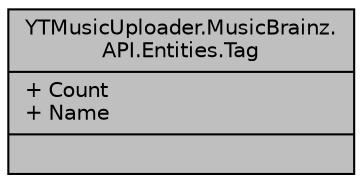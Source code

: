 digraph "YTMusicUploader.MusicBrainz.API.Entities.Tag"
{
 // LATEX_PDF_SIZE
  edge [fontname="Helvetica",fontsize="10",labelfontname="Helvetica",labelfontsize="10"];
  node [fontname="Helvetica",fontsize="10",shape=record];
  Node1 [label="{YTMusicUploader.MusicBrainz.\lAPI.Entities.Tag\n|+ Count\l+ Name\l|}",height=0.2,width=0.4,color="black", fillcolor="grey75", style="filled", fontcolor="black",tooltip=" "];
}
